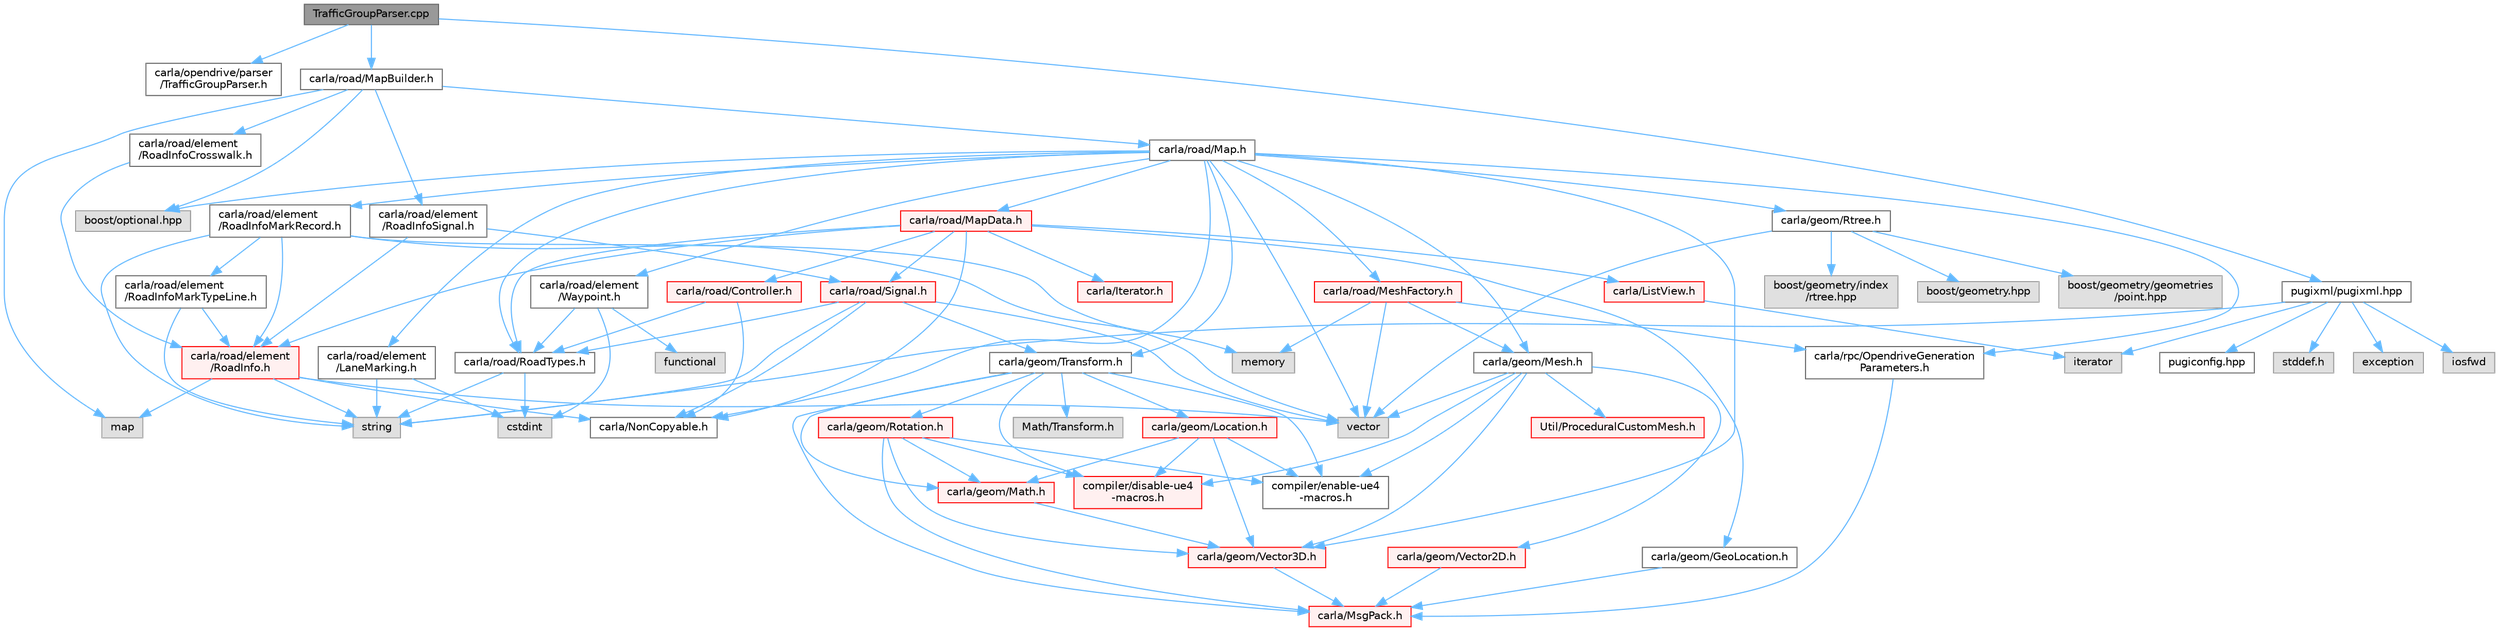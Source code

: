 digraph "TrafficGroupParser.cpp"
{
 // INTERACTIVE_SVG=YES
 // LATEX_PDF_SIZE
  bgcolor="transparent";
  edge [fontname=Helvetica,fontsize=10,labelfontname=Helvetica,labelfontsize=10];
  node [fontname=Helvetica,fontsize=10,shape=box,height=0.2,width=0.4];
  Node1 [id="Node000001",label="TrafficGroupParser.cpp",height=0.2,width=0.4,color="gray40", fillcolor="grey60", style="filled", fontcolor="black",tooltip=" "];
  Node1 -> Node2 [id="edge1_Node000001_Node000002",color="steelblue1",style="solid",tooltip=" "];
  Node2 [id="Node000002",label="carla/opendrive/parser\l/TrafficGroupParser.h",height=0.2,width=0.4,color="grey40", fillcolor="white", style="filled",URL="$d7/d26/TrafficGroupParser_8h.html",tooltip=" "];
  Node1 -> Node3 [id="edge2_Node000001_Node000003",color="steelblue1",style="solid",tooltip=" "];
  Node3 [id="Node000003",label="carla/road/MapBuilder.h",height=0.2,width=0.4,color="grey40", fillcolor="white", style="filled",URL="$de/d3b/MapBuilder_8h.html",tooltip=" "];
  Node3 -> Node4 [id="edge3_Node000003_Node000004",color="steelblue1",style="solid",tooltip=" "];
  Node4 [id="Node000004",label="carla/road/Map.h",height=0.2,width=0.4,color="grey40", fillcolor="white", style="filled",URL="$df/d64/road_2Map_8h.html",tooltip=" "];
  Node4 -> Node5 [id="edge4_Node000004_Node000005",color="steelblue1",style="solid",tooltip=" "];
  Node5 [id="Node000005",label="carla/geom/Mesh.h",height=0.2,width=0.4,color="grey40", fillcolor="white", style="filled",URL="$d9/d31/Mesh_8h.html",tooltip=" "];
  Node5 -> Node6 [id="edge5_Node000005_Node000006",color="steelblue1",style="solid",tooltip=" "];
  Node6 [id="Node000006",label="vector",height=0.2,width=0.4,color="grey60", fillcolor="#E0E0E0", style="filled",tooltip=" "];
  Node5 -> Node7 [id="edge6_Node000005_Node000007",color="steelblue1",style="solid",tooltip=" "];
  Node7 [id="Node000007",label="carla/geom/Vector3D.h",height=0.2,width=0.4,color="red", fillcolor="#FFF0F0", style="filled",URL="$de/d70/geom_2Vector3D_8h.html",tooltip=" "];
  Node7 -> Node8 [id="edge7_Node000007_Node000008",color="steelblue1",style="solid",tooltip=" "];
  Node8 [id="Node000008",label="carla/MsgPack.h",height=0.2,width=0.4,color="red", fillcolor="#FFF0F0", style="filled",URL="$d9/d6f/MsgPack_8h.html",tooltip=" "];
  Node5 -> Node24 [id="edge8_Node000005_Node000024",color="steelblue1",style="solid",tooltip=" "];
  Node24 [id="Node000024",label="carla/geom/Vector2D.h",height=0.2,width=0.4,color="red", fillcolor="#FFF0F0", style="filled",URL="$d7/d26/geom_2Vector2D_8h.html",tooltip=" "];
  Node24 -> Node8 [id="edge9_Node000024_Node000008",color="steelblue1",style="solid",tooltip=" "];
  Node5 -> Node25 [id="edge10_Node000005_Node000025",color="steelblue1",style="solid",tooltip=" "];
  Node25 [id="Node000025",label="compiler/enable-ue4\l-macros.h",height=0.2,width=0.4,color="grey40", fillcolor="white", style="filled",URL="$d9/da2/enable-ue4-macros_8h.html",tooltip=" "];
  Node5 -> Node26 [id="edge11_Node000005_Node000026",color="steelblue1",style="solid",tooltip=" "];
  Node26 [id="Node000026",label="Util/ProceduralCustomMesh.h",height=0.2,width=0.4,color="red", fillcolor="#FFF0F0", style="filled",URL="$d5/d30/ProceduralCustomMesh_8h.html",tooltip=" "];
  Node5 -> Node28 [id="edge12_Node000005_Node000028",color="steelblue1",style="solid",tooltip=" "];
  Node28 [id="Node000028",label="compiler/disable-ue4\l-macros.h",height=0.2,width=0.4,color="red", fillcolor="#FFF0F0", style="filled",URL="$d2/d02/disable-ue4-macros_8h.html",tooltip=" "];
  Node4 -> Node33 [id="edge13_Node000004_Node000033",color="steelblue1",style="solid",tooltip=" "];
  Node33 [id="Node000033",label="carla/geom/Rtree.h",height=0.2,width=0.4,color="grey40", fillcolor="white", style="filled",URL="$d5/d30/Rtree_8h.html",tooltip=" "];
  Node33 -> Node6 [id="edge14_Node000033_Node000006",color="steelblue1",style="solid",tooltip=" "];
  Node33 -> Node34 [id="edge15_Node000033_Node000034",color="steelblue1",style="solid",tooltip=" "];
  Node34 [id="Node000034",label="boost/geometry.hpp",height=0.2,width=0.4,color="grey60", fillcolor="#E0E0E0", style="filled",tooltip=" "];
  Node33 -> Node35 [id="edge16_Node000033_Node000035",color="steelblue1",style="solid",tooltip=" "];
  Node35 [id="Node000035",label="boost/geometry/geometries\l/point.hpp",height=0.2,width=0.4,color="grey60", fillcolor="#E0E0E0", style="filled",tooltip=" "];
  Node33 -> Node36 [id="edge17_Node000033_Node000036",color="steelblue1",style="solid",tooltip=" "];
  Node36 [id="Node000036",label="boost/geometry/index\l/rtree.hpp",height=0.2,width=0.4,color="grey60", fillcolor="#E0E0E0", style="filled",tooltip=" "];
  Node4 -> Node37 [id="edge18_Node000004_Node000037",color="steelblue1",style="solid",tooltip=" "];
  Node37 [id="Node000037",label="carla/geom/Transform.h",height=0.2,width=0.4,color="grey40", fillcolor="white", style="filled",URL="$de/d17/geom_2Transform_8h.html",tooltip=" "];
  Node37 -> Node8 [id="edge19_Node000037_Node000008",color="steelblue1",style="solid",tooltip=" "];
  Node37 -> Node38 [id="edge20_Node000037_Node000038",color="steelblue1",style="solid",tooltip=" "];
  Node38 [id="Node000038",label="carla/geom/Location.h",height=0.2,width=0.4,color="red", fillcolor="#FFF0F0", style="filled",URL="$d9/d8b/geom_2Location_8h.html",tooltip=" "];
  Node38 -> Node7 [id="edge21_Node000038_Node000007",color="steelblue1",style="solid",tooltip=" "];
  Node38 -> Node40 [id="edge22_Node000038_Node000040",color="steelblue1",style="solid",tooltip=" "];
  Node40 [id="Node000040",label="carla/geom/Math.h",height=0.2,width=0.4,color="red", fillcolor="#FFF0F0", style="filled",URL="$db/d8a/Math_8h.html",tooltip=" "];
  Node40 -> Node7 [id="edge23_Node000040_Node000007",color="steelblue1",style="solid",tooltip=" "];
  Node38 -> Node25 [id="edge24_Node000038_Node000025",color="steelblue1",style="solid",tooltip=" "];
  Node38 -> Node28 [id="edge25_Node000038_Node000028",color="steelblue1",style="solid",tooltip=" "];
  Node37 -> Node40 [id="edge26_Node000037_Node000040",color="steelblue1",style="solid",tooltip=" "];
  Node37 -> Node43 [id="edge27_Node000037_Node000043",color="steelblue1",style="solid",tooltip=" "];
  Node43 [id="Node000043",label="carla/geom/Rotation.h",height=0.2,width=0.4,color="red", fillcolor="#FFF0F0", style="filled",URL="$d0/d8f/Rotation_8h.html",tooltip=" "];
  Node43 -> Node8 [id="edge28_Node000043_Node000008",color="steelblue1",style="solid",tooltip=" "];
  Node43 -> Node40 [id="edge29_Node000043_Node000040",color="steelblue1",style="solid",tooltip=" "];
  Node43 -> Node7 [id="edge30_Node000043_Node000007",color="steelblue1",style="solid",tooltip=" "];
  Node43 -> Node25 [id="edge31_Node000043_Node000025",color="steelblue1",style="solid",tooltip=" "];
  Node43 -> Node28 [id="edge32_Node000043_Node000028",color="steelblue1",style="solid",tooltip=" "];
  Node37 -> Node25 [id="edge33_Node000037_Node000025",color="steelblue1",style="solid",tooltip=" "];
  Node37 -> Node45 [id="edge34_Node000037_Node000045",color="steelblue1",style="solid",tooltip=" "];
  Node45 [id="Node000045",label="Math/Transform.h",height=0.2,width=0.4,color="grey60", fillcolor="#E0E0E0", style="filled",tooltip=" "];
  Node37 -> Node28 [id="edge35_Node000037_Node000028",color="steelblue1",style="solid",tooltip=" "];
  Node4 -> Node46 [id="edge36_Node000004_Node000046",color="steelblue1",style="solid",tooltip=" "];
  Node46 [id="Node000046",label="carla/NonCopyable.h",height=0.2,width=0.4,color="grey40", fillcolor="white", style="filled",URL="$d4/dd8/LibCarla_2source_2carla_2NonCopyable_8h.html",tooltip=" "];
  Node4 -> Node47 [id="edge37_Node000004_Node000047",color="steelblue1",style="solid",tooltip=" "];
  Node47 [id="Node000047",label="carla/road/element\l/LaneMarking.h",height=0.2,width=0.4,color="grey40", fillcolor="white", style="filled",URL="$d5/d4c/LaneMarking_8h.html",tooltip=" "];
  Node47 -> Node18 [id="edge38_Node000047_Node000018",color="steelblue1",style="solid",tooltip=" "];
  Node18 [id="Node000018",label="cstdint",height=0.2,width=0.4,color="grey60", fillcolor="#E0E0E0", style="filled",tooltip=" "];
  Node47 -> Node48 [id="edge39_Node000047_Node000048",color="steelblue1",style="solid",tooltip=" "];
  Node48 [id="Node000048",label="string",height=0.2,width=0.4,color="grey60", fillcolor="#E0E0E0", style="filled",tooltip=" "];
  Node4 -> Node49 [id="edge40_Node000004_Node000049",color="steelblue1",style="solid",tooltip=" "];
  Node49 [id="Node000049",label="carla/road/element\l/RoadInfoMarkRecord.h",height=0.2,width=0.4,color="grey40", fillcolor="white", style="filled",URL="$dd/d32/RoadInfoMarkRecord_8h.html",tooltip=" "];
  Node49 -> Node50 [id="edge41_Node000049_Node000050",color="steelblue1",style="solid",tooltip=" "];
  Node50 [id="Node000050",label="carla/road/element\l/RoadInfo.h",height=0.2,width=0.4,color="red", fillcolor="#FFF0F0", style="filled",URL="$de/d3a/RoadInfo_8h.html",tooltip=" "];
  Node50 -> Node46 [id="edge42_Node000050_Node000046",color="steelblue1",style="solid",tooltip=" "];
  Node50 -> Node52 [id="edge43_Node000050_Node000052",color="steelblue1",style="solid",tooltip=" "];
  Node52 [id="Node000052",label="map",height=0.2,width=0.4,color="grey60", fillcolor="#E0E0E0", style="filled",tooltip=" "];
  Node50 -> Node48 [id="edge44_Node000050_Node000048",color="steelblue1",style="solid",tooltip=" "];
  Node50 -> Node6 [id="edge45_Node000050_Node000006",color="steelblue1",style="solid",tooltip=" "];
  Node49 -> Node53 [id="edge46_Node000049_Node000053",color="steelblue1",style="solid",tooltip=" "];
  Node53 [id="Node000053",label="carla/road/element\l/RoadInfoMarkTypeLine.h",height=0.2,width=0.4,color="grey40", fillcolor="white", style="filled",URL="$da/d4f/RoadInfoMarkTypeLine_8h.html",tooltip=" "];
  Node53 -> Node50 [id="edge47_Node000053_Node000050",color="steelblue1",style="solid",tooltip=" "];
  Node53 -> Node48 [id="edge48_Node000053_Node000048",color="steelblue1",style="solid",tooltip=" "];
  Node49 -> Node48 [id="edge49_Node000049_Node000048",color="steelblue1",style="solid",tooltip=" "];
  Node49 -> Node6 [id="edge50_Node000049_Node000006",color="steelblue1",style="solid",tooltip=" "];
  Node49 -> Node20 [id="edge51_Node000049_Node000020",color="steelblue1",style="solid",tooltip=" "];
  Node20 [id="Node000020",label="memory",height=0.2,width=0.4,color="grey60", fillcolor="#E0E0E0", style="filled",tooltip=" "];
  Node4 -> Node54 [id="edge52_Node000004_Node000054",color="steelblue1",style="solid",tooltip=" "];
  Node54 [id="Node000054",label="carla/road/element\l/Waypoint.h",height=0.2,width=0.4,color="grey40", fillcolor="white", style="filled",URL="$d3/dbb/road_2element_2Waypoint_8h.html",tooltip=" "];
  Node54 -> Node55 [id="edge53_Node000054_Node000055",color="steelblue1",style="solid",tooltip=" "];
  Node55 [id="Node000055",label="carla/road/RoadTypes.h",height=0.2,width=0.4,color="grey40", fillcolor="white", style="filled",URL="$d6/dbb/RoadTypes_8h.html",tooltip=" "];
  Node55 -> Node18 [id="edge54_Node000055_Node000018",color="steelblue1",style="solid",tooltip=" "];
  Node55 -> Node48 [id="edge55_Node000055_Node000048",color="steelblue1",style="solid",tooltip=" "];
  Node54 -> Node18 [id="edge56_Node000054_Node000018",color="steelblue1",style="solid",tooltip=" "];
  Node54 -> Node56 [id="edge57_Node000054_Node000056",color="steelblue1",style="solid",tooltip=" "];
  Node56 [id="Node000056",label="functional",height=0.2,width=0.4,color="grey60", fillcolor="#E0E0E0", style="filled",tooltip=" "];
  Node4 -> Node57 [id="edge58_Node000004_Node000057",color="steelblue1",style="solid",tooltip=" "];
  Node57 [id="Node000057",label="carla/road/MapData.h",height=0.2,width=0.4,color="red", fillcolor="#FFF0F0", style="filled",URL="$d5/db7/MapData_8h.html",tooltip=" "];
  Node57 -> Node58 [id="edge59_Node000057_Node000058",color="steelblue1",style="solid",tooltip=" "];
  Node58 [id="Node000058",label="carla/geom/GeoLocation.h",height=0.2,width=0.4,color="grey40", fillcolor="white", style="filled",URL="$d7/d86/GeoLocation_8h.html",tooltip=" "];
  Node58 -> Node8 [id="edge60_Node000058_Node000008",color="steelblue1",style="solid",tooltip=" "];
  Node57 -> Node59 [id="edge61_Node000057_Node000059",color="steelblue1",style="solid",tooltip=" "];
  Node59 [id="Node000059",label="carla/Iterator.h",height=0.2,width=0.4,color="red", fillcolor="#FFF0F0", style="filled",URL="$d7/ddd/Iterator_8h.html",tooltip=" "];
  Node57 -> Node61 [id="edge62_Node000057_Node000061",color="steelblue1",style="solid",tooltip=" "];
  Node61 [id="Node000061",label="carla/ListView.h",height=0.2,width=0.4,color="red", fillcolor="#FFF0F0", style="filled",URL="$d4/d50/LibCarla_2source_2carla_2ListView_8h.html",tooltip=" "];
  Node61 -> Node62 [id="edge63_Node000061_Node000062",color="steelblue1",style="solid",tooltip=" "];
  Node62 [id="Node000062",label="iterator",height=0.2,width=0.4,color="grey60", fillcolor="#E0E0E0", style="filled",tooltip=" "];
  Node57 -> Node46 [id="edge64_Node000057_Node000046",color="steelblue1",style="solid",tooltip=" "];
  Node57 -> Node63 [id="edge65_Node000057_Node000063",color="steelblue1",style="solid",tooltip=" "];
  Node63 [id="Node000063",label="carla/road/Controller.h",height=0.2,width=0.4,color="red", fillcolor="#FFF0F0", style="filled",URL="$de/d4a/Controller_8h.html",tooltip=" "];
  Node63 -> Node46 [id="edge66_Node000063_Node000046",color="steelblue1",style="solid",tooltip=" "];
  Node63 -> Node55 [id="edge67_Node000063_Node000055",color="steelblue1",style="solid",tooltip=" "];
  Node57 -> Node50 [id="edge68_Node000057_Node000050",color="steelblue1",style="solid",tooltip=" "];
  Node57 -> Node55 [id="edge69_Node000057_Node000055",color="steelblue1",style="solid",tooltip=" "];
  Node57 -> Node82 [id="edge70_Node000057_Node000082",color="steelblue1",style="solid",tooltip=" "];
  Node82 [id="Node000082",label="carla/road/Signal.h",height=0.2,width=0.4,color="red", fillcolor="#FFF0F0", style="filled",URL="$d0/def/Signal_8h.html",tooltip=" "];
  Node82 -> Node46 [id="edge71_Node000082_Node000046",color="steelblue1",style="solid",tooltip=" "];
  Node82 -> Node55 [id="edge72_Node000082_Node000055",color="steelblue1",style="solid",tooltip=" "];
  Node82 -> Node37 [id="edge73_Node000082_Node000037",color="steelblue1",style="solid",tooltip=" "];
  Node82 -> Node48 [id="edge74_Node000082_Node000048",color="steelblue1",style="solid",tooltip=" "];
  Node82 -> Node6 [id="edge75_Node000082_Node000006",color="steelblue1",style="solid",tooltip=" "];
  Node4 -> Node55 [id="edge76_Node000004_Node000055",color="steelblue1",style="solid",tooltip=" "];
  Node4 -> Node89 [id="edge77_Node000004_Node000089",color="steelblue1",style="solid",tooltip=" "];
  Node89 [id="Node000089",label="carla/road/MeshFactory.h",height=0.2,width=0.4,color="red", fillcolor="#FFF0F0", style="filled",URL="$d9/d87/MeshFactory_8h.html",tooltip=" "];
  Node89 -> Node20 [id="edge78_Node000089_Node000020",color="steelblue1",style="solid",tooltip=" "];
  Node89 -> Node6 [id="edge79_Node000089_Node000006",color="steelblue1",style="solid",tooltip=" "];
  Node89 -> Node5 [id="edge80_Node000089_Node000005",color="steelblue1",style="solid",tooltip=" "];
  Node89 -> Node90 [id="edge81_Node000089_Node000090",color="steelblue1",style="solid",tooltip=" "];
  Node90 [id="Node000090",label="carla/rpc/OpendriveGeneration\lParameters.h",height=0.2,width=0.4,color="grey40", fillcolor="white", style="filled",URL="$d9/d3b/OpendriveGenerationParameters_8h.html",tooltip=" "];
  Node90 -> Node8 [id="edge82_Node000090_Node000008",color="steelblue1",style="solid",tooltip=" "];
  Node4 -> Node7 [id="edge83_Node000004_Node000007",color="steelblue1",style="solid",tooltip=" "];
  Node4 -> Node90 [id="edge84_Node000004_Node000090",color="steelblue1",style="solid",tooltip=" "];
  Node4 -> Node91 [id="edge85_Node000004_Node000091",color="steelblue1",style="solid",tooltip=" "];
  Node91 [id="Node000091",label="boost/optional.hpp",height=0.2,width=0.4,color="grey60", fillcolor="#E0E0E0", style="filled",tooltip=" "];
  Node4 -> Node6 [id="edge86_Node000004_Node000006",color="steelblue1",style="solid",tooltip=" "];
  Node3 -> Node92 [id="edge87_Node000003_Node000092",color="steelblue1",style="solid",tooltip=" "];
  Node92 [id="Node000092",label="carla/road/element\l/RoadInfoCrosswalk.h",height=0.2,width=0.4,color="grey40", fillcolor="white", style="filled",URL="$da/dd7/RoadInfoCrosswalk_8h.html",tooltip=" "];
  Node92 -> Node50 [id="edge88_Node000092_Node000050",color="steelblue1",style="solid",tooltip=" "];
  Node3 -> Node93 [id="edge89_Node000003_Node000093",color="steelblue1",style="solid",tooltip=" "];
  Node93 [id="Node000093",label="carla/road/element\l/RoadInfoSignal.h",height=0.2,width=0.4,color="grey40", fillcolor="white", style="filled",URL="$d1/d1d/RoadInfoSignal_8h.html",tooltip=" "];
  Node93 -> Node82 [id="edge90_Node000093_Node000082",color="steelblue1",style="solid",tooltip=" "];
  Node93 -> Node50 [id="edge91_Node000093_Node000050",color="steelblue1",style="solid",tooltip=" "];
  Node3 -> Node91 [id="edge92_Node000003_Node000091",color="steelblue1",style="solid",tooltip=" "];
  Node3 -> Node52 [id="edge93_Node000003_Node000052",color="steelblue1",style="solid",tooltip=" "];
  Node1 -> Node94 [id="edge94_Node000001_Node000094",color="steelblue1",style="solid",tooltip=" "];
  Node94 [id="Node000094",label="pugixml/pugixml.hpp",height=0.2,width=0.4,color="grey40", fillcolor="white", style="filled",URL="$df/d63/pugixml_8hpp.html",tooltip=" "];
  Node94 -> Node95 [id="edge95_Node000094_Node000095",color="steelblue1",style="solid",tooltip=" "];
  Node95 [id="Node000095",label="pugiconfig.hpp",height=0.2,width=0.4,color="grey40", fillcolor="white", style="filled",URL="$df/d4b/pugiconfig_8hpp.html",tooltip=" "];
  Node94 -> Node96 [id="edge96_Node000094_Node000096",color="steelblue1",style="solid",tooltip=" "];
  Node96 [id="Node000096",label="stddef.h",height=0.2,width=0.4,color="grey60", fillcolor="#E0E0E0", style="filled",tooltip=" "];
  Node94 -> Node97 [id="edge97_Node000094_Node000097",color="steelblue1",style="solid",tooltip=" "];
  Node97 [id="Node000097",label="exception",height=0.2,width=0.4,color="grey60", fillcolor="#E0E0E0", style="filled",tooltip=" "];
  Node94 -> Node62 [id="edge98_Node000094_Node000062",color="steelblue1",style="solid",tooltip=" "];
  Node94 -> Node98 [id="edge99_Node000094_Node000098",color="steelblue1",style="solid",tooltip=" "];
  Node98 [id="Node000098",label="iosfwd",height=0.2,width=0.4,color="grey60", fillcolor="#E0E0E0", style="filled",tooltip=" "];
  Node94 -> Node48 [id="edge100_Node000094_Node000048",color="steelblue1",style="solid",tooltip=" "];
}

